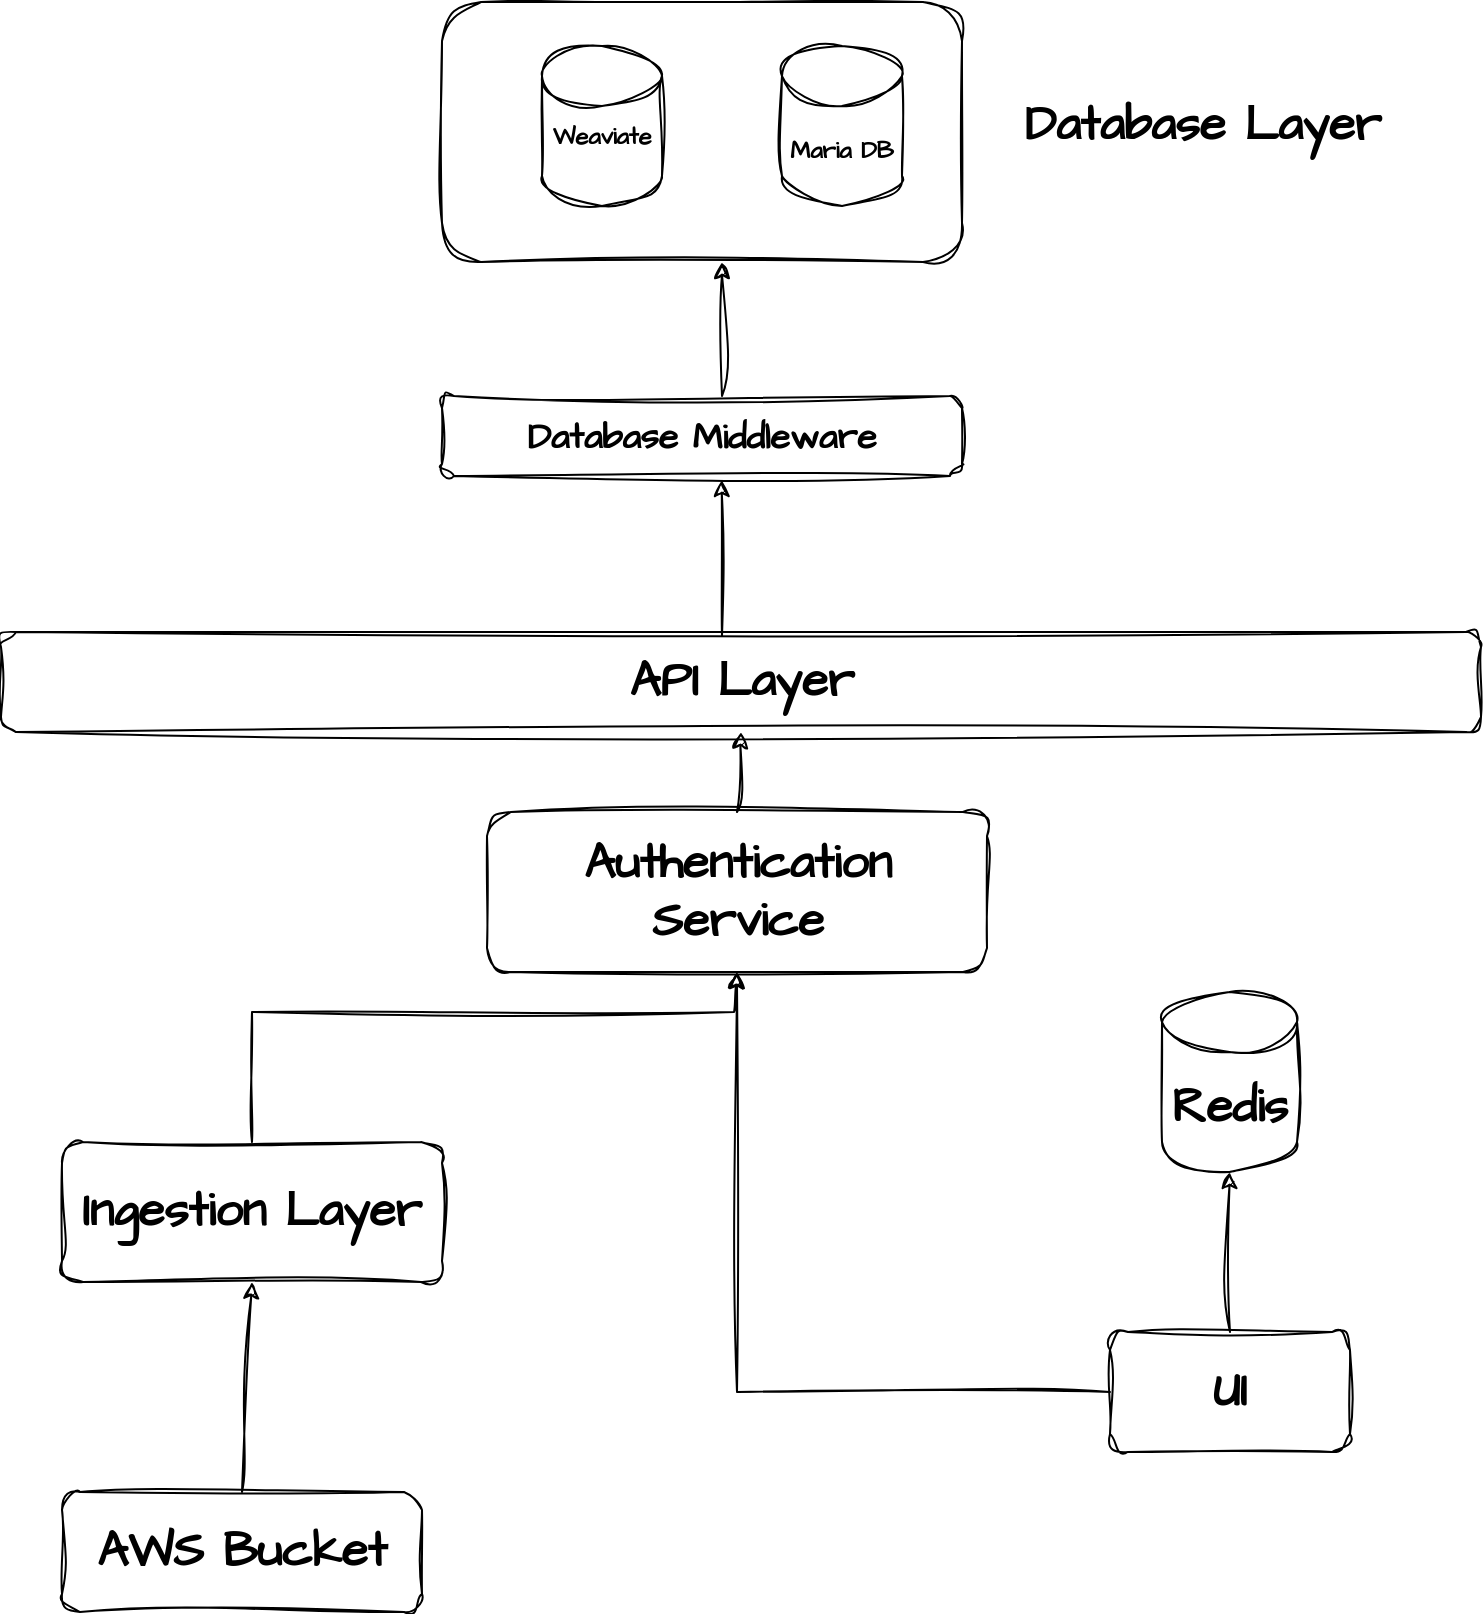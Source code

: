 <mxfile version="26.1.1">
  <diagram name="Page-1" id="HQfOSIZh6hWOgNfVW3zX">
    <mxGraphModel dx="1674" dy="844" grid="1" gridSize="10" guides="1" tooltips="1" connect="1" arrows="1" fold="1" page="1" pageScale="1" pageWidth="850" pageHeight="1100" math="0" shadow="0">
      <root>
        <mxCell id="0" />
        <mxCell id="1" parent="0" />
        <mxCell id="4xpPz-IDyyg746irRDYg-4" value="" style="rounded=1;whiteSpace=wrap;html=1;sketch=1;hachureGap=4;jiggle=2;curveFitting=1;fontFamily=Architects Daughter;fontSource=https%3A%2F%2Ffonts.googleapis.com%2Fcss%3Ffamily%3DArchitects%2BDaughter;" vertex="1" parent="1">
          <mxGeometry x="280" y="13" width="260" height="130" as="geometry" />
        </mxCell>
        <mxCell id="4xpPz-IDyyg746irRDYg-1" value="&lt;b&gt;Weaviate&lt;/b&gt;&lt;div&gt;&lt;br&gt;&lt;/div&gt;" style="shape=cylinder3;whiteSpace=wrap;html=1;boundedLbl=1;backgroundOutline=1;size=15;sketch=1;hachureGap=4;jiggle=2;curveFitting=1;fontFamily=Architects Daughter;fontSource=https%3A%2F%2Ffonts.googleapis.com%2Fcss%3Ffamily%3DArchitects%2BDaughter;" vertex="1" parent="1">
          <mxGeometry x="330" y="35" width="60" height="80" as="geometry" />
        </mxCell>
        <mxCell id="4xpPz-IDyyg746irRDYg-2" value="&lt;b&gt;Maria DB&lt;/b&gt;" style="shape=cylinder3;whiteSpace=wrap;html=1;boundedLbl=1;backgroundOutline=1;size=15;sketch=1;hachureGap=4;jiggle=2;curveFitting=1;fontFamily=Architects Daughter;fontSource=https%3A%2F%2Ffonts.googleapis.com%2Fcss%3Ffamily%3DArchitects%2BDaughter;" vertex="1" parent="1">
          <mxGeometry x="450" y="35" width="60" height="80" as="geometry" />
        </mxCell>
        <mxCell id="4xpPz-IDyyg746irRDYg-6" value="&lt;font style=&quot;font-size: 24px;&quot;&gt;&lt;b&gt;Database Layer&lt;/b&gt;&lt;/font&gt;" style="text;html=1;align=center;verticalAlign=middle;whiteSpace=wrap;rounded=0;fontFamily=Architects Daughter;fontSource=https%3A%2F%2Ffonts.googleapis.com%2Fcss%3Ffamily%3DArchitects%2BDaughter;" vertex="1" parent="1">
          <mxGeometry x="552.5" y="60" width="215" height="30" as="geometry" />
        </mxCell>
        <mxCell id="4xpPz-IDyyg746irRDYg-8" value="&lt;font style=&quot;font-size: 24px;&quot;&gt;&lt;b&gt;API Layer&lt;/b&gt;&lt;/font&gt;" style="rounded=1;whiteSpace=wrap;html=1;sketch=1;hachureGap=4;jiggle=2;curveFitting=1;fontFamily=Architects Daughter;fontSource=https%3A%2F%2Ffonts.googleapis.com%2Fcss%3Ffamily%3DArchitects%2BDaughter;" vertex="1" parent="1">
          <mxGeometry x="59.5" y="328" width="740" height="50" as="geometry" />
        </mxCell>
        <mxCell id="4xpPz-IDyyg746irRDYg-9" value="&lt;font style=&quot;font-size: 24px;&quot;&gt;&lt;b&gt;Authentication Service&lt;/b&gt;&lt;/font&gt;" style="rounded=1;whiteSpace=wrap;html=1;sketch=1;hachureGap=4;jiggle=2;curveFitting=1;fontFamily=Architects Daughter;fontSource=https%3A%2F%2Ffonts.googleapis.com%2Fcss%3Ffamily%3DArchitects%2BDaughter;" vertex="1" parent="1">
          <mxGeometry x="302.5" y="418" width="250" height="80" as="geometry" />
        </mxCell>
        <mxCell id="4xpPz-IDyyg746irRDYg-10" value="&lt;font style=&quot;font-size: 24px;&quot;&gt;&lt;b&gt;Ingestion Layer&lt;/b&gt;&lt;/font&gt;" style="rounded=1;whiteSpace=wrap;html=1;sketch=1;hachureGap=4;jiggle=2;curveFitting=1;fontFamily=Architects Daughter;fontSource=https%3A%2F%2Ffonts.googleapis.com%2Fcss%3Ffamily%3DArchitects%2BDaughter;" vertex="1" parent="1">
          <mxGeometry x="90" y="583" width="190" height="70" as="geometry" />
        </mxCell>
        <mxCell id="4xpPz-IDyyg746irRDYg-11" value="&lt;font style=&quot;font-size: 24px;&quot;&gt;&lt;b&gt;Redis&lt;/b&gt;&lt;/font&gt;" style="shape=cylinder3;whiteSpace=wrap;html=1;boundedLbl=1;backgroundOutline=1;size=15;sketch=1;hachureGap=4;jiggle=2;curveFitting=1;fontFamily=Architects Daughter;fontSource=https%3A%2F%2Ffonts.googleapis.com%2Fcss%3Ffamily%3DArchitects%2BDaughter;" vertex="1" parent="1">
          <mxGeometry x="640" y="508" width="67.5" height="90" as="geometry" />
        </mxCell>
        <mxCell id="4xpPz-IDyyg746irRDYg-12" value="&lt;font style=&quot;font-size: 24px;&quot;&gt;&lt;b&gt;UI&lt;/b&gt;&lt;/font&gt;" style="rounded=1;whiteSpace=wrap;html=1;sketch=1;hachureGap=4;jiggle=2;curveFitting=1;fontFamily=Architects Daughter;fontSource=https%3A%2F%2Ffonts.googleapis.com%2Fcss%3Ffamily%3DArchitects%2BDaughter;" vertex="1" parent="1">
          <mxGeometry x="614" y="678" width="120" height="60" as="geometry" />
        </mxCell>
        <mxCell id="4xpPz-IDyyg746irRDYg-13" value="&lt;font style=&quot;font-size: 24px;&quot;&gt;&lt;b&gt;AWS Bucket&lt;/b&gt;&lt;/font&gt;" style="rounded=1;whiteSpace=wrap;html=1;sketch=1;hachureGap=4;jiggle=2;curveFitting=1;fontFamily=Architects Daughter;fontSource=https%3A%2F%2Ffonts.googleapis.com%2Fcss%3Ffamily%3DArchitects%2BDaughter;" vertex="1" parent="1">
          <mxGeometry x="90" y="758" width="180" height="60" as="geometry" />
        </mxCell>
        <mxCell id="4xpPz-IDyyg746irRDYg-14" value="" style="endArrow=classic;html=1;rounded=0;sketch=1;hachureGap=4;jiggle=2;curveFitting=1;fontFamily=Architects Daughter;fontSource=https%3A%2F%2Ffonts.googleapis.com%2Fcss%3Ffamily%3DArchitects%2BDaughter;exitX=0.5;exitY=0;exitDx=0;exitDy=0;entryX=0.5;entryY=1;entryDx=0;entryDy=0;" edge="1" parent="1" source="4xpPz-IDyyg746irRDYg-13" target="4xpPz-IDyyg746irRDYg-10">
          <mxGeometry width="50" height="50" relative="1" as="geometry">
            <mxPoint x="340" y="768" as="sourcePoint" />
            <mxPoint x="390" y="718" as="targetPoint" />
          </mxGeometry>
        </mxCell>
        <mxCell id="4xpPz-IDyyg746irRDYg-15" value="" style="endArrow=classic;html=1;rounded=0;sketch=1;hachureGap=4;jiggle=2;curveFitting=1;fontFamily=Architects Daughter;fontSource=https%3A%2F%2Ffonts.googleapis.com%2Fcss%3Ffamily%3DArchitects%2BDaughter;entryX=0.5;entryY=1;entryDx=0;entryDy=0;exitX=0.5;exitY=0;exitDx=0;exitDy=0;" edge="1" parent="1" source="4xpPz-IDyyg746irRDYg-10" target="4xpPz-IDyyg746irRDYg-9">
          <mxGeometry width="50" height="50" relative="1" as="geometry">
            <mxPoint x="400" y="478" as="sourcePoint" />
            <mxPoint x="450" y="428" as="targetPoint" />
            <Array as="points">
              <mxPoint x="185" y="518" />
              <mxPoint x="426" y="518" />
            </Array>
          </mxGeometry>
        </mxCell>
        <mxCell id="4xpPz-IDyyg746irRDYg-16" value="" style="endArrow=classic;html=1;rounded=0;sketch=1;hachureGap=4;jiggle=2;curveFitting=1;fontFamily=Architects Daughter;fontSource=https%3A%2F%2Ffonts.googleapis.com%2Fcss%3Ffamily%3DArchitects%2BDaughter;exitX=0;exitY=0.5;exitDx=0;exitDy=0;entryX=0.5;entryY=1;entryDx=0;entryDy=0;edgeStyle=orthogonalEdgeStyle;" edge="1" parent="1" source="4xpPz-IDyyg746irRDYg-12" target="4xpPz-IDyyg746irRDYg-9">
          <mxGeometry width="50" height="50" relative="1" as="geometry">
            <mxPoint x="450" y="688" as="sourcePoint" />
            <mxPoint x="500" y="638" as="targetPoint" />
          </mxGeometry>
        </mxCell>
        <mxCell id="4xpPz-IDyyg746irRDYg-17" value="" style="endArrow=classic;html=1;rounded=0;sketch=1;hachureGap=4;jiggle=2;curveFitting=1;fontFamily=Architects Daughter;fontSource=https%3A%2F%2Ffonts.googleapis.com%2Fcss%3Ffamily%3DArchitects%2BDaughter;exitX=0.5;exitY=0;exitDx=0;exitDy=0;entryX=0.5;entryY=1;entryDx=0;entryDy=0;entryPerimeter=0;" edge="1" parent="1" source="4xpPz-IDyyg746irRDYg-12" target="4xpPz-IDyyg746irRDYg-11">
          <mxGeometry width="50" height="50" relative="1" as="geometry">
            <mxPoint x="400" y="478" as="sourcePoint" />
            <mxPoint x="450" y="428" as="targetPoint" />
          </mxGeometry>
        </mxCell>
        <mxCell id="4xpPz-IDyyg746irRDYg-18" value="" style="endArrow=classic;html=1;rounded=0;sketch=1;hachureGap=4;jiggle=2;curveFitting=1;fontFamily=Architects Daughter;fontSource=https%3A%2F%2Ffonts.googleapis.com%2Fcss%3Ffamily%3DArchitects%2BDaughter;exitX=0.5;exitY=0;exitDx=0;exitDy=0;entryX=0.5;entryY=1;entryDx=0;entryDy=0;" edge="1" parent="1" source="4xpPz-IDyyg746irRDYg-9" target="4xpPz-IDyyg746irRDYg-8">
          <mxGeometry width="50" height="50" relative="1" as="geometry">
            <mxPoint x="460" y="378" as="sourcePoint" />
            <mxPoint x="482.5" y="288" as="targetPoint" />
          </mxGeometry>
        </mxCell>
        <mxCell id="4xpPz-IDyyg746irRDYg-19" value="&lt;b&gt;&lt;font style=&quot;font-size: 18px;&quot;&gt;Database Middleware&lt;/font&gt;&lt;/b&gt;" style="rounded=1;whiteSpace=wrap;html=1;sketch=1;hachureGap=4;jiggle=2;curveFitting=1;fontFamily=Architects Daughter;fontSource=https%3A%2F%2Ffonts.googleapis.com%2Fcss%3Ffamily%3DArchitects%2BDaughter;" vertex="1" parent="1">
          <mxGeometry x="280" y="210" width="260" height="40" as="geometry" />
        </mxCell>
        <mxCell id="4xpPz-IDyyg746irRDYg-20" value="" style="endArrow=classic;html=1;rounded=0;sketch=1;hachureGap=4;jiggle=2;curveFitting=1;fontFamily=Architects Daughter;fontSource=https%3A%2F%2Ffonts.googleapis.com%2Fcss%3Ffamily%3DArchitects%2BDaughter;entryX=0.538;entryY=1.05;entryDx=0;entryDy=0;entryPerimeter=0;" edge="1" parent="1" target="4xpPz-IDyyg746irRDYg-19">
          <mxGeometry width="50" height="50" relative="1" as="geometry">
            <mxPoint x="420" y="330" as="sourcePoint" />
            <mxPoint x="470" y="280" as="targetPoint" />
          </mxGeometry>
        </mxCell>
        <mxCell id="4xpPz-IDyyg746irRDYg-21" value="" style="endArrow=classic;html=1;rounded=0;sketch=1;hachureGap=4;jiggle=2;curveFitting=1;fontFamily=Architects Daughter;fontSource=https%3A%2F%2Ffonts.googleapis.com%2Fcss%3Ffamily%3DArchitects%2BDaughter;" edge="1" parent="1">
          <mxGeometry width="50" height="50" relative="1" as="geometry">
            <mxPoint x="420" y="210" as="sourcePoint" />
            <mxPoint x="420" y="143" as="targetPoint" />
          </mxGeometry>
        </mxCell>
      </root>
    </mxGraphModel>
  </diagram>
</mxfile>
